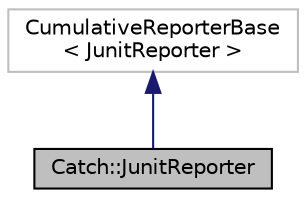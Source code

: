 digraph "Catch::JunitReporter"
{
  edge [fontname="Helvetica",fontsize="10",labelfontname="Helvetica",labelfontsize="10"];
  node [fontname="Helvetica",fontsize="10",shape=record];
  Node0 [label="Catch::JunitReporter",height=0.2,width=0.4,color="black", fillcolor="grey75", style="filled", fontcolor="black"];
  Node1 -> Node0 [dir="back",color="midnightblue",fontsize="10",style="solid",fontname="Helvetica"];
  Node1 [label="CumulativeReporterBase\l\< JunitReporter \>",height=0.2,width=0.4,color="grey75", fillcolor="white", style="filled"];
}
